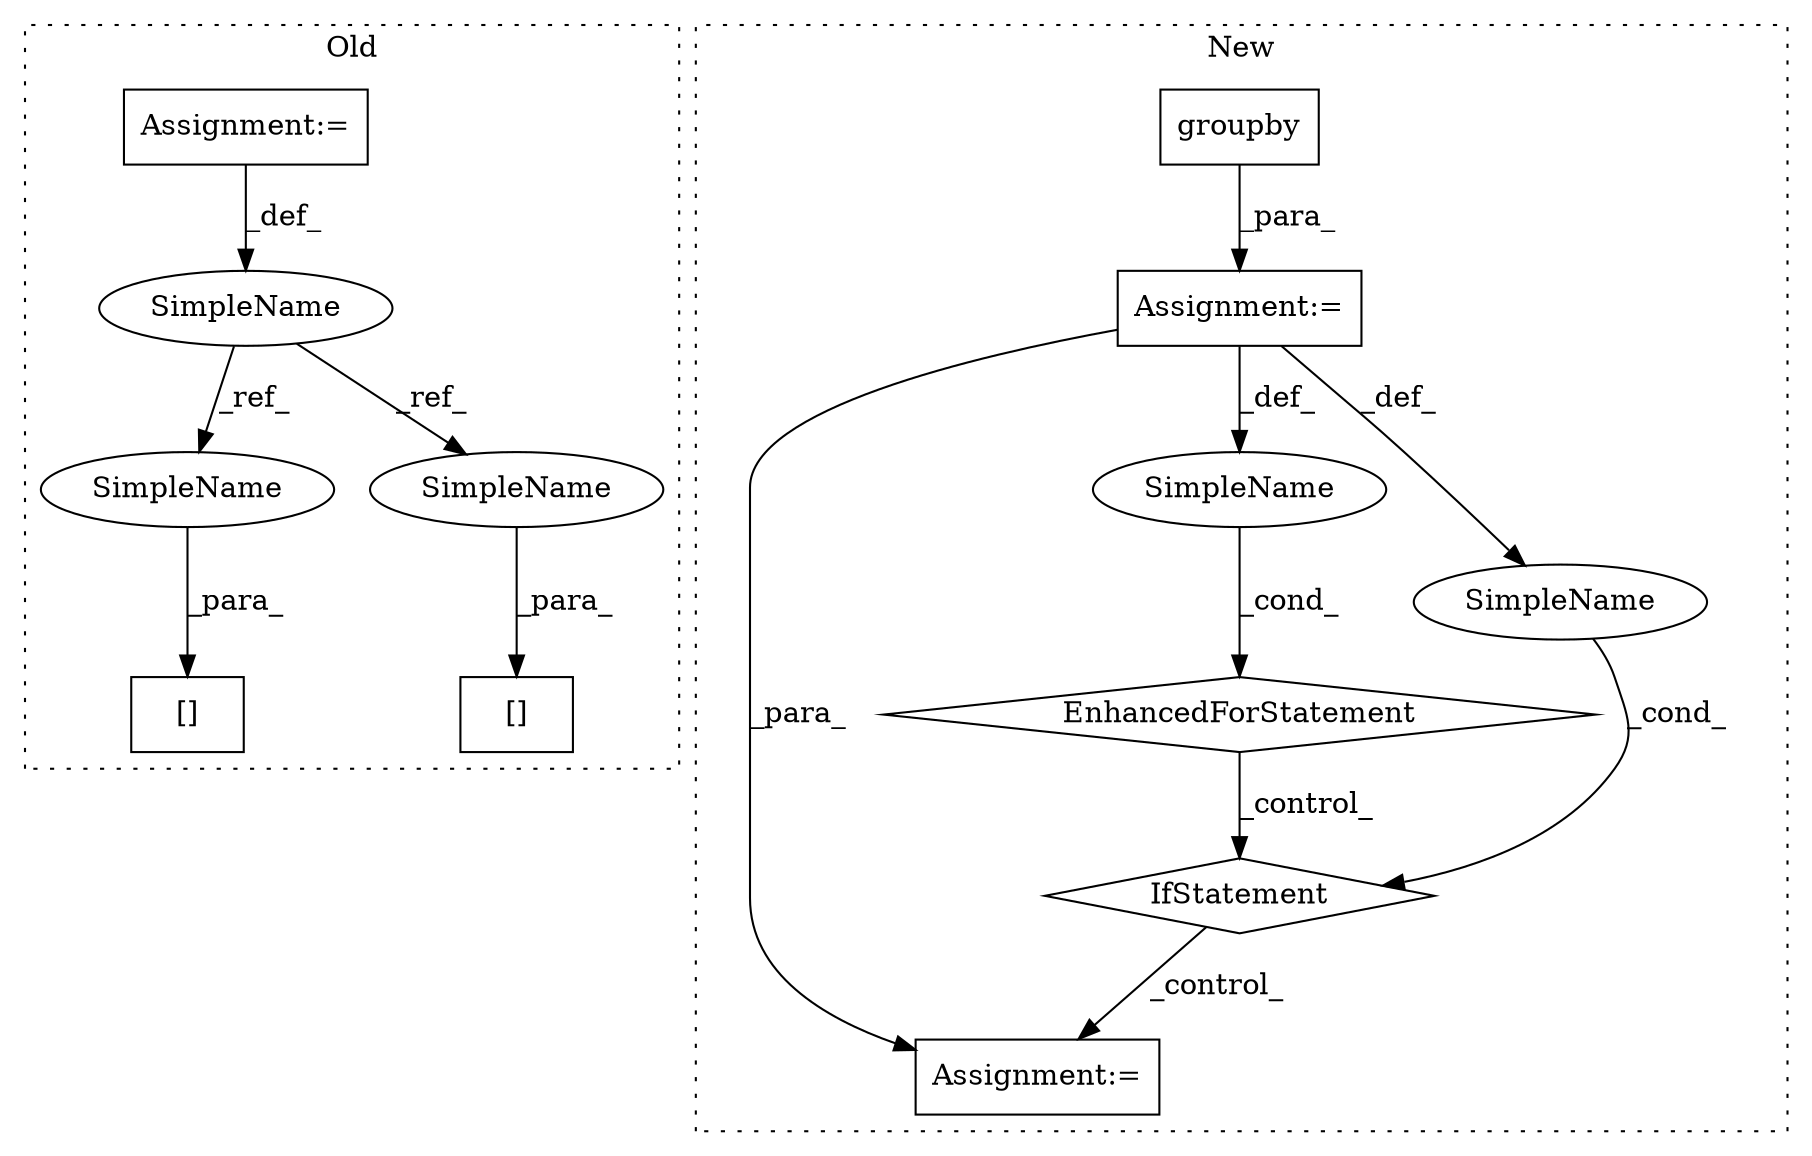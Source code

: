 digraph G {
subgraph cluster0 {
1 [label="[]" a="2" s="10993,11009" l="12,1" shape="box"];
7 [label="Assignment:=" a="7" s="10652" l="1" shape="box"];
8 [label="[]" a="2" s="10962,10978" l="12,1" shape="box"];
10 [label="SimpleName" a="42" s="10648" l="4" shape="ellipse"];
12 [label="SimpleName" a="42" s="11005" l="4" shape="ellipse"];
13 [label="SimpleName" a="42" s="10974" l="4" shape="ellipse"];
label = "Old";
style="dotted";
}
subgraph cluster1 {
2 [label="groupby" a="32" s="10597,10626" l="8,1" shape="box"];
3 [label="Assignment:=" a="7" s="10633,10728" l="66,2" shape="box"];
4 [label="EnhancedForStatement" a="70" s="10633,10728" l="66,2" shape="diamond"];
5 [label="Assignment:=" a="7" s="10946" l="1" shape="box"];
6 [label="SimpleName" a="42" s="10715" l="2" shape="ellipse"];
9 [label="IfStatement" a="25" s="10863,10878" l="4,2" shape="diamond"];
11 [label="SimpleName" a="42" s="" l="" shape="ellipse"];
label = "New";
style="dotted";
}
2 -> 3 [label="_para_"];
3 -> 6 [label="_def_"];
3 -> 5 [label="_para_"];
3 -> 11 [label="_def_"];
4 -> 9 [label="_control_"];
6 -> 4 [label="_cond_"];
7 -> 10 [label="_def_"];
9 -> 5 [label="_control_"];
10 -> 12 [label="_ref_"];
10 -> 13 [label="_ref_"];
11 -> 9 [label="_cond_"];
12 -> 1 [label="_para_"];
13 -> 8 [label="_para_"];
}